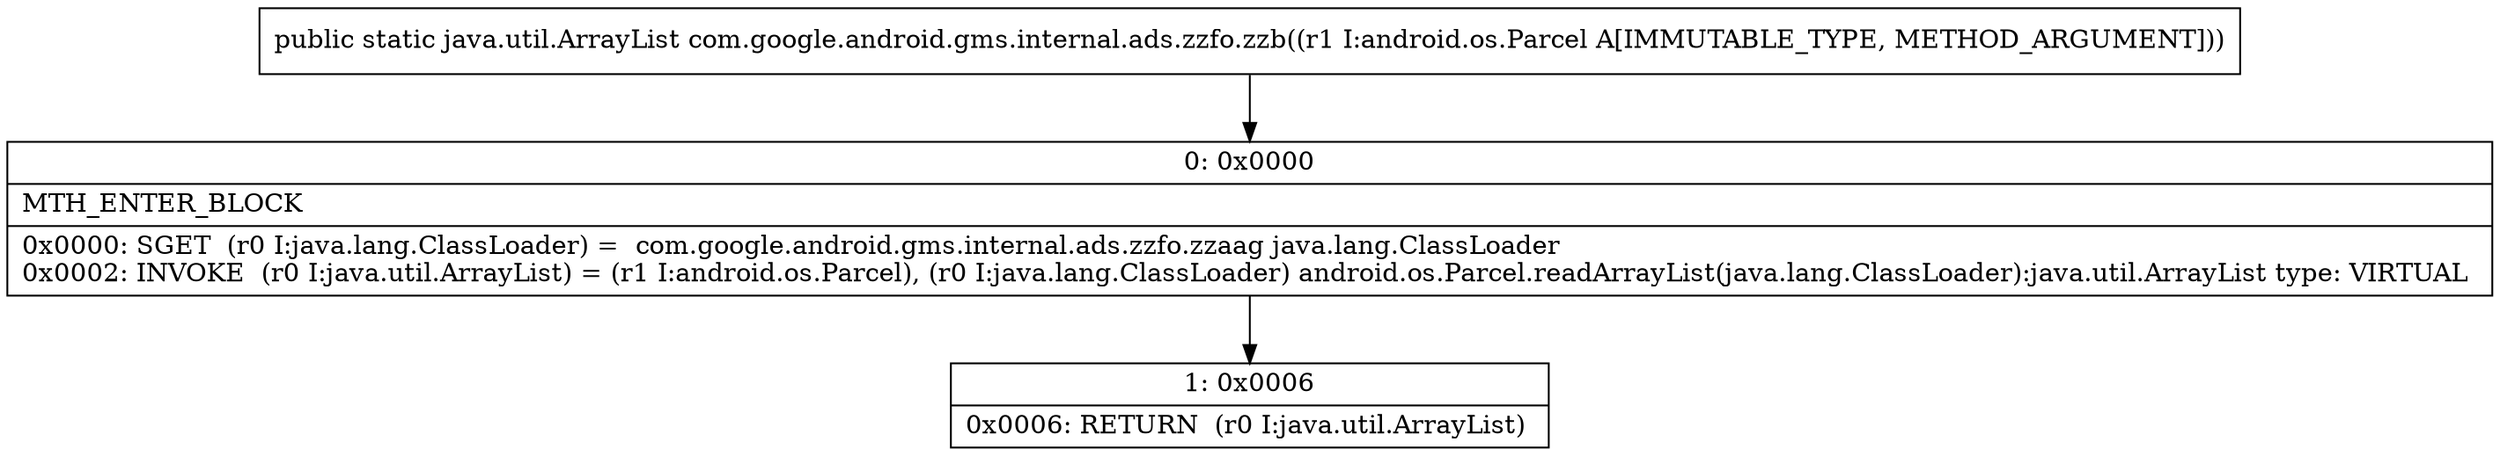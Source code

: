 digraph "CFG forcom.google.android.gms.internal.ads.zzfo.zzb(Landroid\/os\/Parcel;)Ljava\/util\/ArrayList;" {
Node_0 [shape=record,label="{0\:\ 0x0000|MTH_ENTER_BLOCK\l|0x0000: SGET  (r0 I:java.lang.ClassLoader) =  com.google.android.gms.internal.ads.zzfo.zzaag java.lang.ClassLoader \l0x0002: INVOKE  (r0 I:java.util.ArrayList) = (r1 I:android.os.Parcel), (r0 I:java.lang.ClassLoader) android.os.Parcel.readArrayList(java.lang.ClassLoader):java.util.ArrayList type: VIRTUAL \l}"];
Node_1 [shape=record,label="{1\:\ 0x0006|0x0006: RETURN  (r0 I:java.util.ArrayList) \l}"];
MethodNode[shape=record,label="{public static java.util.ArrayList com.google.android.gms.internal.ads.zzfo.zzb((r1 I:android.os.Parcel A[IMMUTABLE_TYPE, METHOD_ARGUMENT])) }"];
MethodNode -> Node_0;
Node_0 -> Node_1;
}

